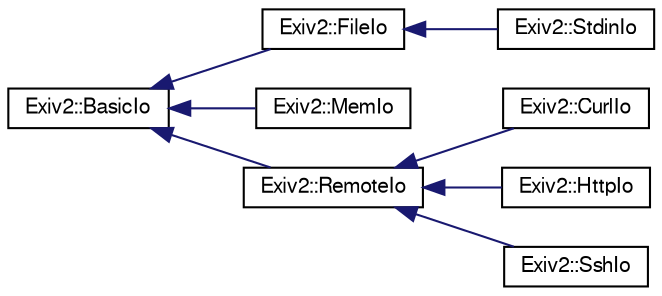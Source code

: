 digraph "Graphical Class Hierarchy"
{
  edge [fontname="FreeSans",fontsize="10",labelfontname="FreeSans",labelfontsize="10"];
  node [fontname="FreeSans",fontsize="10",shape=record];
  rankdir="LR";
  Node1 [label="Exiv2::BasicIo",height=0.2,width=0.4,color="black", fillcolor="white", style="filled",URL="$classExiv2_1_1BasicIo.html",tooltip="An interface for simple binary IO. "];
  Node1 -> Node2 [dir="back",color="midnightblue",fontsize="10",style="solid",fontname="FreeSans"];
  Node2 [label="Exiv2::FileIo",height=0.2,width=0.4,color="black", fillcolor="white", style="filled",URL="$classExiv2_1_1FileIo.html",tooltip="Provides binary file IO by implementing the BasicIo interface. "];
  Node2 -> Node3 [dir="back",color="midnightblue",fontsize="10",style="solid",fontname="FreeSans"];
  Node3 [label="Exiv2::StdinIo",height=0.2,width=0.4,color="black", fillcolor="white", style="filled",URL="$classExiv2_1_1StdinIo.html",tooltip="Reading the data from stdin and provide FileIo or MemIo by inheriting from one of these classes..."];
  Node1 -> Node4 [dir="back",color="midnightblue",fontsize="10",style="solid",fontname="FreeSans"];
  Node4 [label="Exiv2::MemIo",height=0.2,width=0.4,color="black", fillcolor="white", style="filled",URL="$classExiv2_1_1MemIo.html",tooltip="Provides binary IO on blocks of memory by implementing the BasicIo interface. A copy-on-write impleme..."];
  Node1 -> Node5 [dir="back",color="midnightblue",fontsize="10",style="solid",fontname="FreeSans"];
  Node5 [label="Exiv2::RemoteIo",height=0.2,width=0.4,color="black", fillcolor="white", style="filled",URL="$classExiv2_1_1RemoteIo.html",tooltip="Provides RemoteIo superclass by implementing the BasicIo. This class implements the blockMap which is..."];
  Node5 -> Node6 [dir="back",color="midnightblue",fontsize="10",style="solid",fontname="FreeSans"];
  Node6 [label="Exiv2::CurlIo",height=0.2,width=0.4,color="black", fillcolor="white", style="filled",URL="$classExiv2_1_1CurlIo.html"];
  Node5 -> Node7 [dir="back",color="midnightblue",fontsize="10",style="solid",fontname="FreeSans"];
  Node7 [label="Exiv2::HttpIo",height=0.2,width=0.4,color="black", fillcolor="white", style="filled",URL="$classExiv2_1_1HttpIo.html"];
  Node5 -> Node8 [dir="back",color="midnightblue",fontsize="10",style="solid",fontname="FreeSans"];
  Node8 [label="Exiv2::SshIo",height=0.2,width=0.4,color="black", fillcolor="white", style="filled",URL="$classExiv2_1_1SshIo.html"];
}
